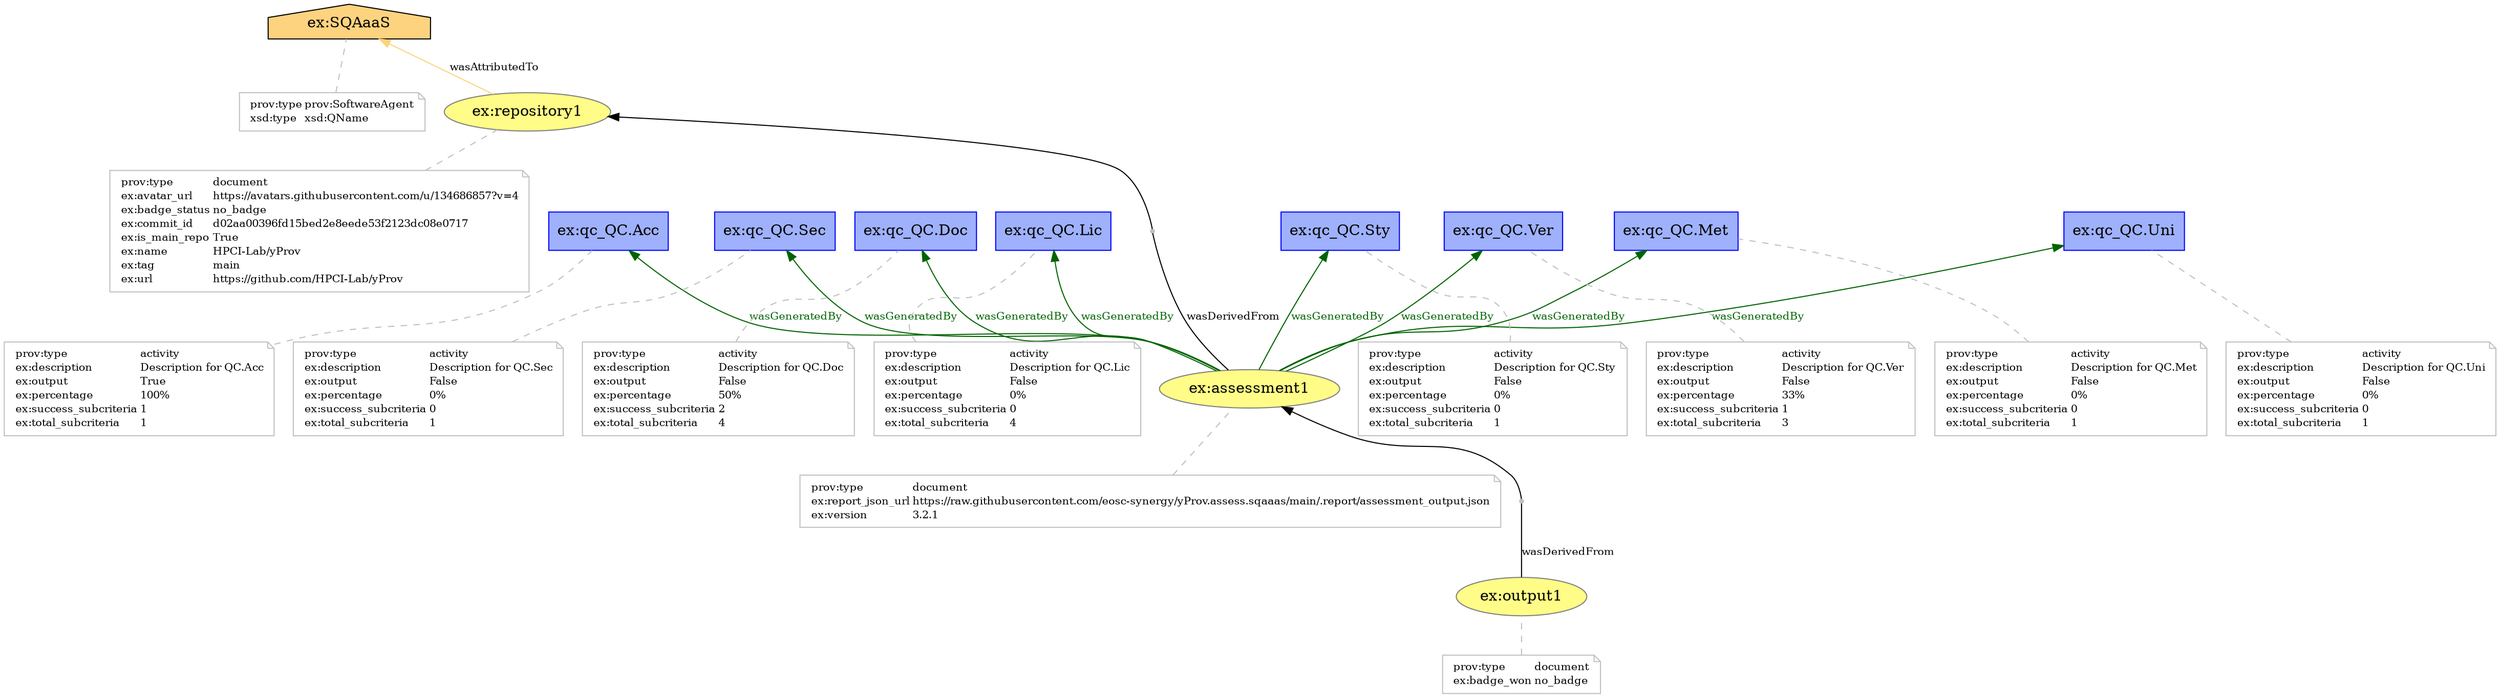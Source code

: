 digraph G {
rankdir=BT;
charset="utf-8";
n1 [label="ex:SQAaaS", URL="https://sqaaas.eosc-synergy.eu/SQAaaS", shape=house, style=filled, fillcolor="#FED37F"];
ann1 [label=<<TABLE cellpadding="0" border="0">
    <TR>
        <TD align="left" href="http://www.w3.org/ns/prov#type">prov:type</TD>
        <TD align="left">prov:SoftwareAgent</TD>
    </TR>
    <TR>
        <TD align="left" href="http://www.w3.org/2001/XMLSchema#type">xsd:type</TD>
        <TD align="left">xsd:QName</TD>
    </TR>
    </TABLE>>, shape=note, color=gray, fontcolor=black, fontsize=10];
ann1 -> n1 [arrowhead=none, style=dashed, color=gray];
n2 [label="ex:repository1", URL="https://sqaaas.eosc-synergy.eu/repository1", shape=oval, style=filled, fillcolor="#FFFC87", color="#808080"];
ann2 [label=<<TABLE cellpadding="0" border="0">
    <TR>
        <TD align="left" href="http://www.w3.org/ns/prov#type">prov:type</TD>
        <TD align="left">document</TD>
    </TR>
    <TR>
        <TD align="left" href="https://sqaaas.eosc-synergy.eu/avatar_url">ex:avatar_url</TD>
        <TD align="left">https://avatars.githubusercontent.com/u/134686857?v=4</TD>
    </TR>
    <TR>
        <TD align="left" href="https://sqaaas.eosc-synergy.eu/badge_status">ex:badge_status</TD>
        <TD align="left">no_badge</TD>
    </TR>
    <TR>
        <TD align="left" href="https://sqaaas.eosc-synergy.eu/commit_id">ex:commit_id</TD>
        <TD align="left">d02aa00396fd15bed2e8eede53f2123dc08e0717</TD>
    </TR>
    <TR>
        <TD align="left" href="https://sqaaas.eosc-synergy.eu/is_main_repo">ex:is_main_repo</TD>
        <TD align="left">True</TD>
    </TR>
    <TR>
        <TD align="left" href="https://sqaaas.eosc-synergy.eu/name">ex:name</TD>
        <TD align="left">HPCI-Lab/yProv</TD>
    </TR>
    <TR>
        <TD align="left" href="https://sqaaas.eosc-synergy.eu/tag">ex:tag</TD>
        <TD align="left">main</TD>
    </TR>
    <TR>
        <TD align="left" href="https://sqaaas.eosc-synergy.eu/url">ex:url</TD>
        <TD align="left">https://github.com/HPCI-Lab/yProv</TD>
    </TR>
    </TABLE>>, shape=note, color=gray, fontcolor=black, fontsize=10];
ann2 -> n2 [arrowhead=none, style=dashed, color=gray];
n3 [label="ex:output1", URL="https://sqaaas.eosc-synergy.eu/output1", shape=oval, style=filled, fillcolor="#FFFC87", color="#808080"];
ann3 [label=<<TABLE cellpadding="0" border="0">
    <TR>
        <TD align="left" href="http://www.w3.org/ns/prov#type">prov:type</TD>
        <TD align="left">document</TD>
    </TR>
    <TR>
        <TD align="left" href="https://sqaaas.eosc-synergy.eu/badge_won">ex:badge_won</TD>
        <TD align="left">no_badge</TD>
    </TR>
    </TABLE>>, shape=note, color=gray, fontcolor=black, fontsize=10];
ann3 -> n3 [arrowhead=none, style=dashed, color=gray];
n4 [label="ex:assessment1", URL="https://sqaaas.eosc-synergy.eu/assessment1", shape=oval, style=filled, fillcolor="#FFFC87", color="#808080"];
ann4 [label=<<TABLE cellpadding="0" border="0">
    <TR>
        <TD align="left" href="http://www.w3.org/ns/prov#type">prov:type</TD>
        <TD align="left">document</TD>
    </TR>
    <TR>
        <TD align="left" href="https://sqaaas.eosc-synergy.eu/report_json_url">ex:report_json_url</TD>
        <TD align="left">https://raw.githubusercontent.com/eosc-synergy/yProv.assess.sqaaas/main/.report/assessment_output.json</TD>
    </TR>
    <TR>
        <TD align="left" href="https://sqaaas.eosc-synergy.eu/version">ex:version</TD>
        <TD align="left">3.2.1</TD>
    </TR>
    </TABLE>>, shape=note, color=gray, fontcolor=black, fontsize=10];
ann4 -> n4 [arrowhead=none, style=dashed, color=gray];
n5 [label="ex:qc_QC.Acc", URL="https://sqaaas.eosc-synergy.eu/qc_QC.Acc", shape=box, style=filled, fillcolor="#9FB1FC", color="#0000FF"];
ann5 [label=<<TABLE cellpadding="0" border="0">
    <TR>
        <TD align="left" href="http://www.w3.org/ns/prov#type">prov:type</TD>
        <TD align="left">activity</TD>
    </TR>
    <TR>
        <TD align="left" href="https://sqaaas.eosc-synergy.eu/description">ex:description</TD>
        <TD align="left">Description for QC.Acc</TD>
    </TR>
    <TR>
        <TD align="left" href="https://sqaaas.eosc-synergy.eu/output">ex:output</TD>
        <TD align="left">True</TD>
    </TR>
    <TR>
        <TD align="left" href="https://sqaaas.eosc-synergy.eu/percentage">ex:percentage</TD>
        <TD align="left">100%</TD>
    </TR>
    <TR>
        <TD align="left" href="https://sqaaas.eosc-synergy.eu/success_subcriteria">ex:success_subcriteria</TD>
        <TD align="left">1</TD>
    </TR>
    <TR>
        <TD align="left" href="https://sqaaas.eosc-synergy.eu/total_subcriteria">ex:total_subcriteria</TD>
        <TD align="left">1</TD>
    </TR>
    </TABLE>>, shape=note, color=gray, fontcolor=black, fontsize=10];
ann5 -> n5 [arrowhead=none, style=dashed, color=gray];
n6 [label="ex:qc_QC.Doc", URL="https://sqaaas.eosc-synergy.eu/qc_QC.Doc", shape=box, style=filled, fillcolor="#9FB1FC", color="#0000FF"];
ann6 [label=<<TABLE cellpadding="0" border="0">
    <TR>
        <TD align="left" href="http://www.w3.org/ns/prov#type">prov:type</TD>
        <TD align="left">activity</TD>
    </TR>
    <TR>
        <TD align="left" href="https://sqaaas.eosc-synergy.eu/description">ex:description</TD>
        <TD align="left">Description for QC.Doc</TD>
    </TR>
    <TR>
        <TD align="left" href="https://sqaaas.eosc-synergy.eu/output">ex:output</TD>
        <TD align="left">False</TD>
    </TR>
    <TR>
        <TD align="left" href="https://sqaaas.eosc-synergy.eu/percentage">ex:percentage</TD>
        <TD align="left">50%</TD>
    </TR>
    <TR>
        <TD align="left" href="https://sqaaas.eosc-synergy.eu/success_subcriteria">ex:success_subcriteria</TD>
        <TD align="left">2</TD>
    </TR>
    <TR>
        <TD align="left" href="https://sqaaas.eosc-synergy.eu/total_subcriteria">ex:total_subcriteria</TD>
        <TD align="left">4</TD>
    </TR>
    </TABLE>>, shape=note, color=gray, fontcolor=black, fontsize=10];
ann6 -> n6 [arrowhead=none, style=dashed, color=gray];
n7 [label="ex:qc_QC.Lic", URL="https://sqaaas.eosc-synergy.eu/qc_QC.Lic", shape=box, style=filled, fillcolor="#9FB1FC", color="#0000FF"];
ann7 [label=<<TABLE cellpadding="0" border="0">
    <TR>
        <TD align="left" href="http://www.w3.org/ns/prov#type">prov:type</TD>
        <TD align="left">activity</TD>
    </TR>
    <TR>
        <TD align="left" href="https://sqaaas.eosc-synergy.eu/description">ex:description</TD>
        <TD align="left">Description for QC.Lic</TD>
    </TR>
    <TR>
        <TD align="left" href="https://sqaaas.eosc-synergy.eu/output">ex:output</TD>
        <TD align="left">False</TD>
    </TR>
    <TR>
        <TD align="left" href="https://sqaaas.eosc-synergy.eu/percentage">ex:percentage</TD>
        <TD align="left">0%</TD>
    </TR>
    <TR>
        <TD align="left" href="https://sqaaas.eosc-synergy.eu/success_subcriteria">ex:success_subcriteria</TD>
        <TD align="left">0</TD>
    </TR>
    <TR>
        <TD align="left" href="https://sqaaas.eosc-synergy.eu/total_subcriteria">ex:total_subcriteria</TD>
        <TD align="left">4</TD>
    </TR>
    </TABLE>>, shape=note, color=gray, fontcolor=black, fontsize=10];
ann7 -> n7 [arrowhead=none, style=dashed, color=gray];
n8 [label="ex:qc_QC.Ver", URL="https://sqaaas.eosc-synergy.eu/qc_QC.Ver", shape=box, style=filled, fillcolor="#9FB1FC", color="#0000FF"];
ann8 [label=<<TABLE cellpadding="0" border="0">
    <TR>
        <TD align="left" href="http://www.w3.org/ns/prov#type">prov:type</TD>
        <TD align="left">activity</TD>
    </TR>
    <TR>
        <TD align="left" href="https://sqaaas.eosc-synergy.eu/description">ex:description</TD>
        <TD align="left">Description for QC.Ver</TD>
    </TR>
    <TR>
        <TD align="left" href="https://sqaaas.eosc-synergy.eu/output">ex:output</TD>
        <TD align="left">False</TD>
    </TR>
    <TR>
        <TD align="left" href="https://sqaaas.eosc-synergy.eu/percentage">ex:percentage</TD>
        <TD align="left">33%</TD>
    </TR>
    <TR>
        <TD align="left" href="https://sqaaas.eosc-synergy.eu/success_subcriteria">ex:success_subcriteria</TD>
        <TD align="left">1</TD>
    </TR>
    <TR>
        <TD align="left" href="https://sqaaas.eosc-synergy.eu/total_subcriteria">ex:total_subcriteria</TD>
        <TD align="left">3</TD>
    </TR>
    </TABLE>>, shape=note, color=gray, fontcolor=black, fontsize=10];
ann8 -> n8 [arrowhead=none, style=dashed, color=gray];
n9 [label="ex:qc_QC.Met", URL="https://sqaaas.eosc-synergy.eu/qc_QC.Met", shape=box, style=filled, fillcolor="#9FB1FC", color="#0000FF"];
ann9 [label=<<TABLE cellpadding="0" border="0">
    <TR>
        <TD align="left" href="http://www.w3.org/ns/prov#type">prov:type</TD>
        <TD align="left">activity</TD>
    </TR>
    <TR>
        <TD align="left" href="https://sqaaas.eosc-synergy.eu/description">ex:description</TD>
        <TD align="left">Description for QC.Met</TD>
    </TR>
    <TR>
        <TD align="left" href="https://sqaaas.eosc-synergy.eu/output">ex:output</TD>
        <TD align="left">False</TD>
    </TR>
    <TR>
        <TD align="left" href="https://sqaaas.eosc-synergy.eu/percentage">ex:percentage</TD>
        <TD align="left">0%</TD>
    </TR>
    <TR>
        <TD align="left" href="https://sqaaas.eosc-synergy.eu/success_subcriteria">ex:success_subcriteria</TD>
        <TD align="left">0</TD>
    </TR>
    <TR>
        <TD align="left" href="https://sqaaas.eosc-synergy.eu/total_subcriteria">ex:total_subcriteria</TD>
        <TD align="left">1</TD>
    </TR>
    </TABLE>>, shape=note, color=gray, fontcolor=black, fontsize=10];
ann9 -> n9 [arrowhead=none, style=dashed, color=gray];
n10 [label="ex:qc_QC.Sec", URL="https://sqaaas.eosc-synergy.eu/qc_QC.Sec", shape=box, style=filled, fillcolor="#9FB1FC", color="#0000FF"];
ann10 [label=<<TABLE cellpadding="0" border="0">
    <TR>
        <TD align="left" href="http://www.w3.org/ns/prov#type">prov:type</TD>
        <TD align="left">activity</TD>
    </TR>
    <TR>
        <TD align="left" href="https://sqaaas.eosc-synergy.eu/description">ex:description</TD>
        <TD align="left">Description for QC.Sec</TD>
    </TR>
    <TR>
        <TD align="left" href="https://sqaaas.eosc-synergy.eu/output">ex:output</TD>
        <TD align="left">False</TD>
    </TR>
    <TR>
        <TD align="left" href="https://sqaaas.eosc-synergy.eu/percentage">ex:percentage</TD>
        <TD align="left">0%</TD>
    </TR>
    <TR>
        <TD align="left" href="https://sqaaas.eosc-synergy.eu/success_subcriteria">ex:success_subcriteria</TD>
        <TD align="left">0</TD>
    </TR>
    <TR>
        <TD align="left" href="https://sqaaas.eosc-synergy.eu/total_subcriteria">ex:total_subcriteria</TD>
        <TD align="left">1</TD>
    </TR>
    </TABLE>>, shape=note, color=gray, fontcolor=black, fontsize=10];
ann10 -> n10 [arrowhead=none, style=dashed, color=gray];
n11 [label="ex:qc_QC.Sty", URL="https://sqaaas.eosc-synergy.eu/qc_QC.Sty", shape=box, style=filled, fillcolor="#9FB1FC", color="#0000FF"];
ann11 [label=<<TABLE cellpadding="0" border="0">
    <TR>
        <TD align="left" href="http://www.w3.org/ns/prov#type">prov:type</TD>
        <TD align="left">activity</TD>
    </TR>
    <TR>
        <TD align="left" href="https://sqaaas.eosc-synergy.eu/description">ex:description</TD>
        <TD align="left">Description for QC.Sty</TD>
    </TR>
    <TR>
        <TD align="left" href="https://sqaaas.eosc-synergy.eu/output">ex:output</TD>
        <TD align="left">False</TD>
    </TR>
    <TR>
        <TD align="left" href="https://sqaaas.eosc-synergy.eu/percentage">ex:percentage</TD>
        <TD align="left">0%</TD>
    </TR>
    <TR>
        <TD align="left" href="https://sqaaas.eosc-synergy.eu/success_subcriteria">ex:success_subcriteria</TD>
        <TD align="left">0</TD>
    </TR>
    <TR>
        <TD align="left" href="https://sqaaas.eosc-synergy.eu/total_subcriteria">ex:total_subcriteria</TD>
        <TD align="left">1</TD>
    </TR>
    </TABLE>>, shape=note, color=gray, fontcolor=black, fontsize=10];
ann11 -> n11 [arrowhead=none, style=dashed, color=gray];
n12 [label="ex:qc_QC.Uni", URL="https://sqaaas.eosc-synergy.eu/qc_QC.Uni", shape=box, style=filled, fillcolor="#9FB1FC", color="#0000FF"];
ann12 [label=<<TABLE cellpadding="0" border="0">
    <TR>
        <TD align="left" href="http://www.w3.org/ns/prov#type">prov:type</TD>
        <TD align="left">activity</TD>
    </TR>
    <TR>
        <TD align="left" href="https://sqaaas.eosc-synergy.eu/description">ex:description</TD>
        <TD align="left">Description for QC.Uni</TD>
    </TR>
    <TR>
        <TD align="left" href="https://sqaaas.eosc-synergy.eu/output">ex:output</TD>
        <TD align="left">False</TD>
    </TR>
    <TR>
        <TD align="left" href="https://sqaaas.eosc-synergy.eu/percentage">ex:percentage</TD>
        <TD align="left">0%</TD>
    </TR>
    <TR>
        <TD align="left" href="https://sqaaas.eosc-synergy.eu/success_subcriteria">ex:success_subcriteria</TD>
        <TD align="left">0</TD>
    </TR>
    <TR>
        <TD align="left" href="https://sqaaas.eosc-synergy.eu/total_subcriteria">ex:total_subcriteria</TD>
        <TD align="left">1</TD>
    </TR>
    </TABLE>>, shape=note, color=gray, fontcolor=black, fontsize=10];
ann12 -> n12 [arrowhead=none, style=dashed, color=gray];
n4 -> n5 [label=wasGeneratedBy, fontsize=10.0, color=darkgreen, fontcolor=darkgreen];
n4 -> n6 [label=wasGeneratedBy, fontsize=10.0, color=darkgreen, fontcolor=darkgreen];
n4 -> n7 [label=wasGeneratedBy, fontsize=10.0, color=darkgreen, fontcolor=darkgreen];
n4 -> n8 [label=wasGeneratedBy, fontsize=10.0, color=darkgreen, fontcolor=darkgreen];
n4 -> n9 [label=wasGeneratedBy, fontsize=10.0, color=darkgreen, fontcolor=darkgreen];
n4 -> n10 [label=wasGeneratedBy, fontsize=10.0, color=darkgreen, fontcolor=darkgreen];
n4 -> n11 [label=wasGeneratedBy, fontsize=10.0, color=darkgreen, fontcolor=darkgreen];
n4 -> n12 [label=wasGeneratedBy, fontsize=10.0, color=darkgreen, fontcolor=darkgreen];
n2 -> n1 [label=wasAttributedTo, fontsize=10.0, color="#FED37F"];
b1 [label="", shape=point, color=gray];
n4 -> b1 [arrowhead=none, label=wasDerivedFrom, fontsize=10.0];
b1 -> n2 [fontsize=10.0];
b2 [label="", shape=point, color=gray];
n3 -> b2 [arrowhead=none, label=wasDerivedFrom, fontsize=10.0];
b2 -> n4 [fontsize=10.0];
}
